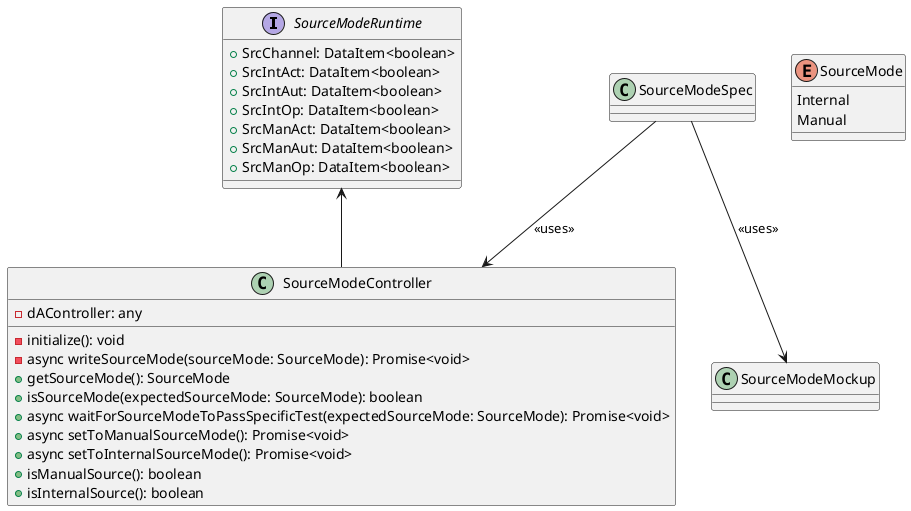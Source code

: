 /*
 * MIT License
 *
 * Copyright (c) 2021 P2O-Lab <p2o-lab@mailbox.tu-dresden.de>,
 * Chair for Process Control Systems, Technische Universität Dresden
 *
 * Permission is hereby granted, free of charge, to any person obtaining a copy
 * of this software and associated documentation files (the "Software"), to deal
 * in the Software without restriction, including without limitation the rights
 * to use, copy, modify, merge, publish, distribute, sublicense, and/or sell
 * copies of the Software, and to permit persons to whom the Software is
 * furnished to do so, subject to the following conditions:
 *
 * The above copyright notice and this permission notice shall be included in all
 * copies or substantial portions of the Software.
 *
 * THE SOFTWARE IS PROVIDED "AS IS", WITHOUT WARRANTY OF ANY KIND, EXPRESS OR
 * IMPLIED, INCLUDING BUT NOT LIMITED TO THE WARRANTIES OF MERCHANTABILITY,
 * FITNESS FOR A PARTICULAR PURPOSE AND NONINFRINGEMENT. IN NO EVENT SHALL THE
 * AUTHORS OR COPYRIGHT HOLDERS BE LIABLE FOR ANY CLAIM, DAMAGES OR OTHER
 * LIABILITY, WHETHER IN AN ACTION OF CONTRACT, TORT OR OTHERWISE, ARISING FROM,
 * OUT OF OR IN CONNECTION WITH THE SOFTWARE OR THE USE OR OTHER DEALINGS IN THE
 * SOFTWARE.
 */
 
@startuml
'https://plantuml.com/class-diagram

interface SourceModeRuntime{
	+ SrcChannel: DataItem<boolean>
	+ SrcIntAct: DataItem<boolean>
	+ SrcIntAut: DataItem<boolean>
	+ SrcIntOp: DataItem<boolean>
	+ SrcManAct: DataItem<boolean>
	+ SrcManAut: DataItem<boolean>
	+ SrcManOp: DataItem<boolean>
}

enum SourceMode {
    Internal
    Manual
}

class SourceModeController{
    - dAController: any
    - initialize(): void
    - async writeSourceMode(sourceMode: SourceMode): Promise<void>
    + getSourceMode(): SourceMode
    + isSourceMode(expectedSourceMode: SourceMode): boolean
    + async waitForSourceModeToPassSpecificTest(expectedSourceMode: SourceMode): Promise<void>
    + async setToManualSourceMode(): Promise<void>
    + async setToInternalSourceMode(): Promise<void>
    + isManualSource(): boolean
    + isInternalSource(): boolean

}

SourceModeRuntime <-- SourceModeController
SourceModeSpec --> SourceModeController : <<uses>>
SourceModeSpec --> SourceModeMockup : <<uses>>
@enduml
